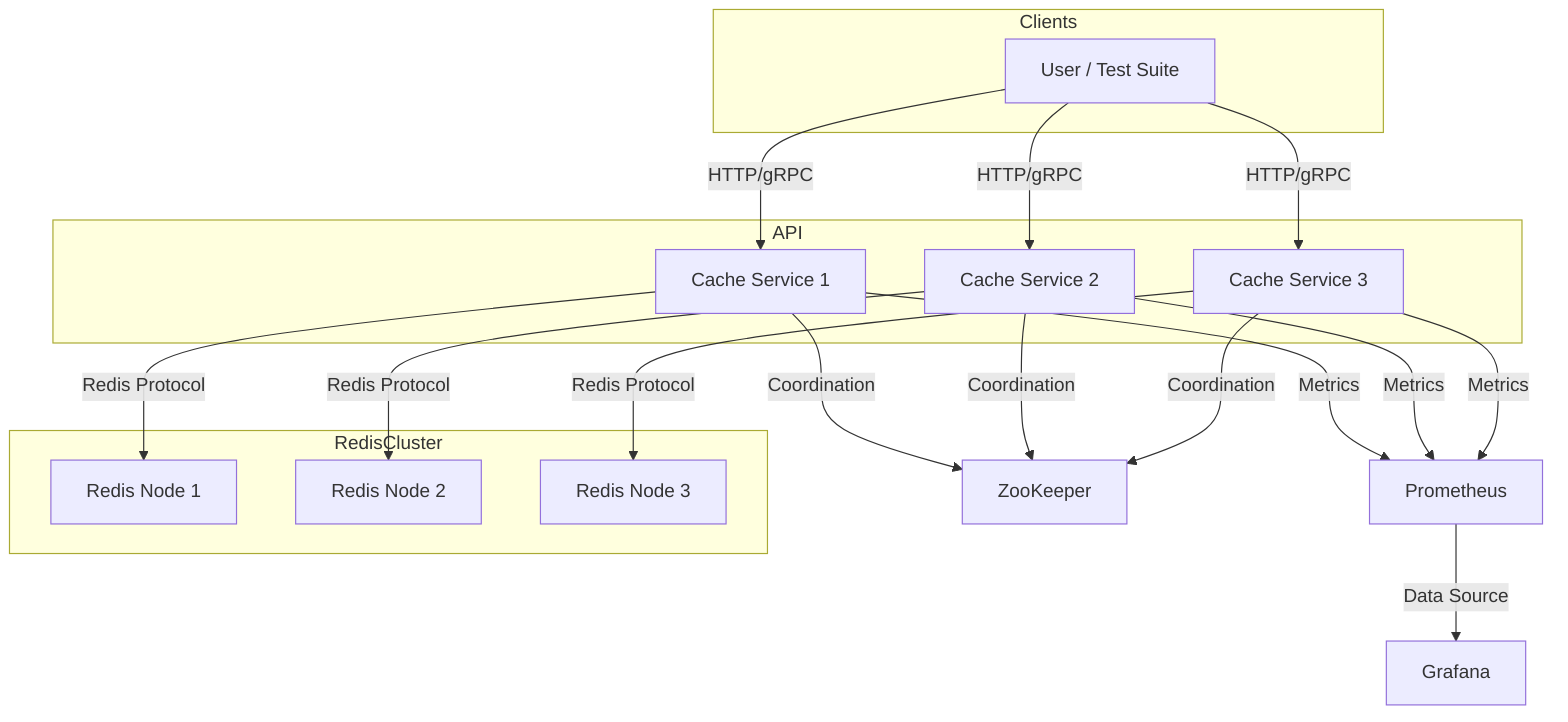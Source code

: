graph TD
    subgraph Clients
        User[User / Test Suite]
    end
    subgraph API
        CacheService1[Cache Service 1]
        CacheService2[Cache Service 2]
        CacheService3[Cache Service 3]
    end
    subgraph RedisCluster
        Redis1[Redis Node 1]
        Redis2[Redis Node 2]
        Redis3[Redis Node 3]
    end
    ZK[ZooKeeper]
    Prometheus
    Grafana

    User -->|HTTP/gRPC| CacheService1
    User -->|HTTP/gRPC| CacheService2
    User -->|HTTP/gRPC| CacheService3

    CacheService1 -- Redis Protocol --> Redis1
    CacheService2 -- Redis Protocol --> Redis2
    CacheService3 -- Redis Protocol --> Redis3

    CacheService1 -- Coordination --> ZK
    CacheService2 -- Coordination --> ZK
    CacheService3 -- Coordination --> ZK

    CacheService1 -- Metrics --> Prometheus
    CacheService2 -- Metrics --> Prometheus
    CacheService3 -- Metrics --> Prometheus

    Prometheus -- Data Source --> Grafana